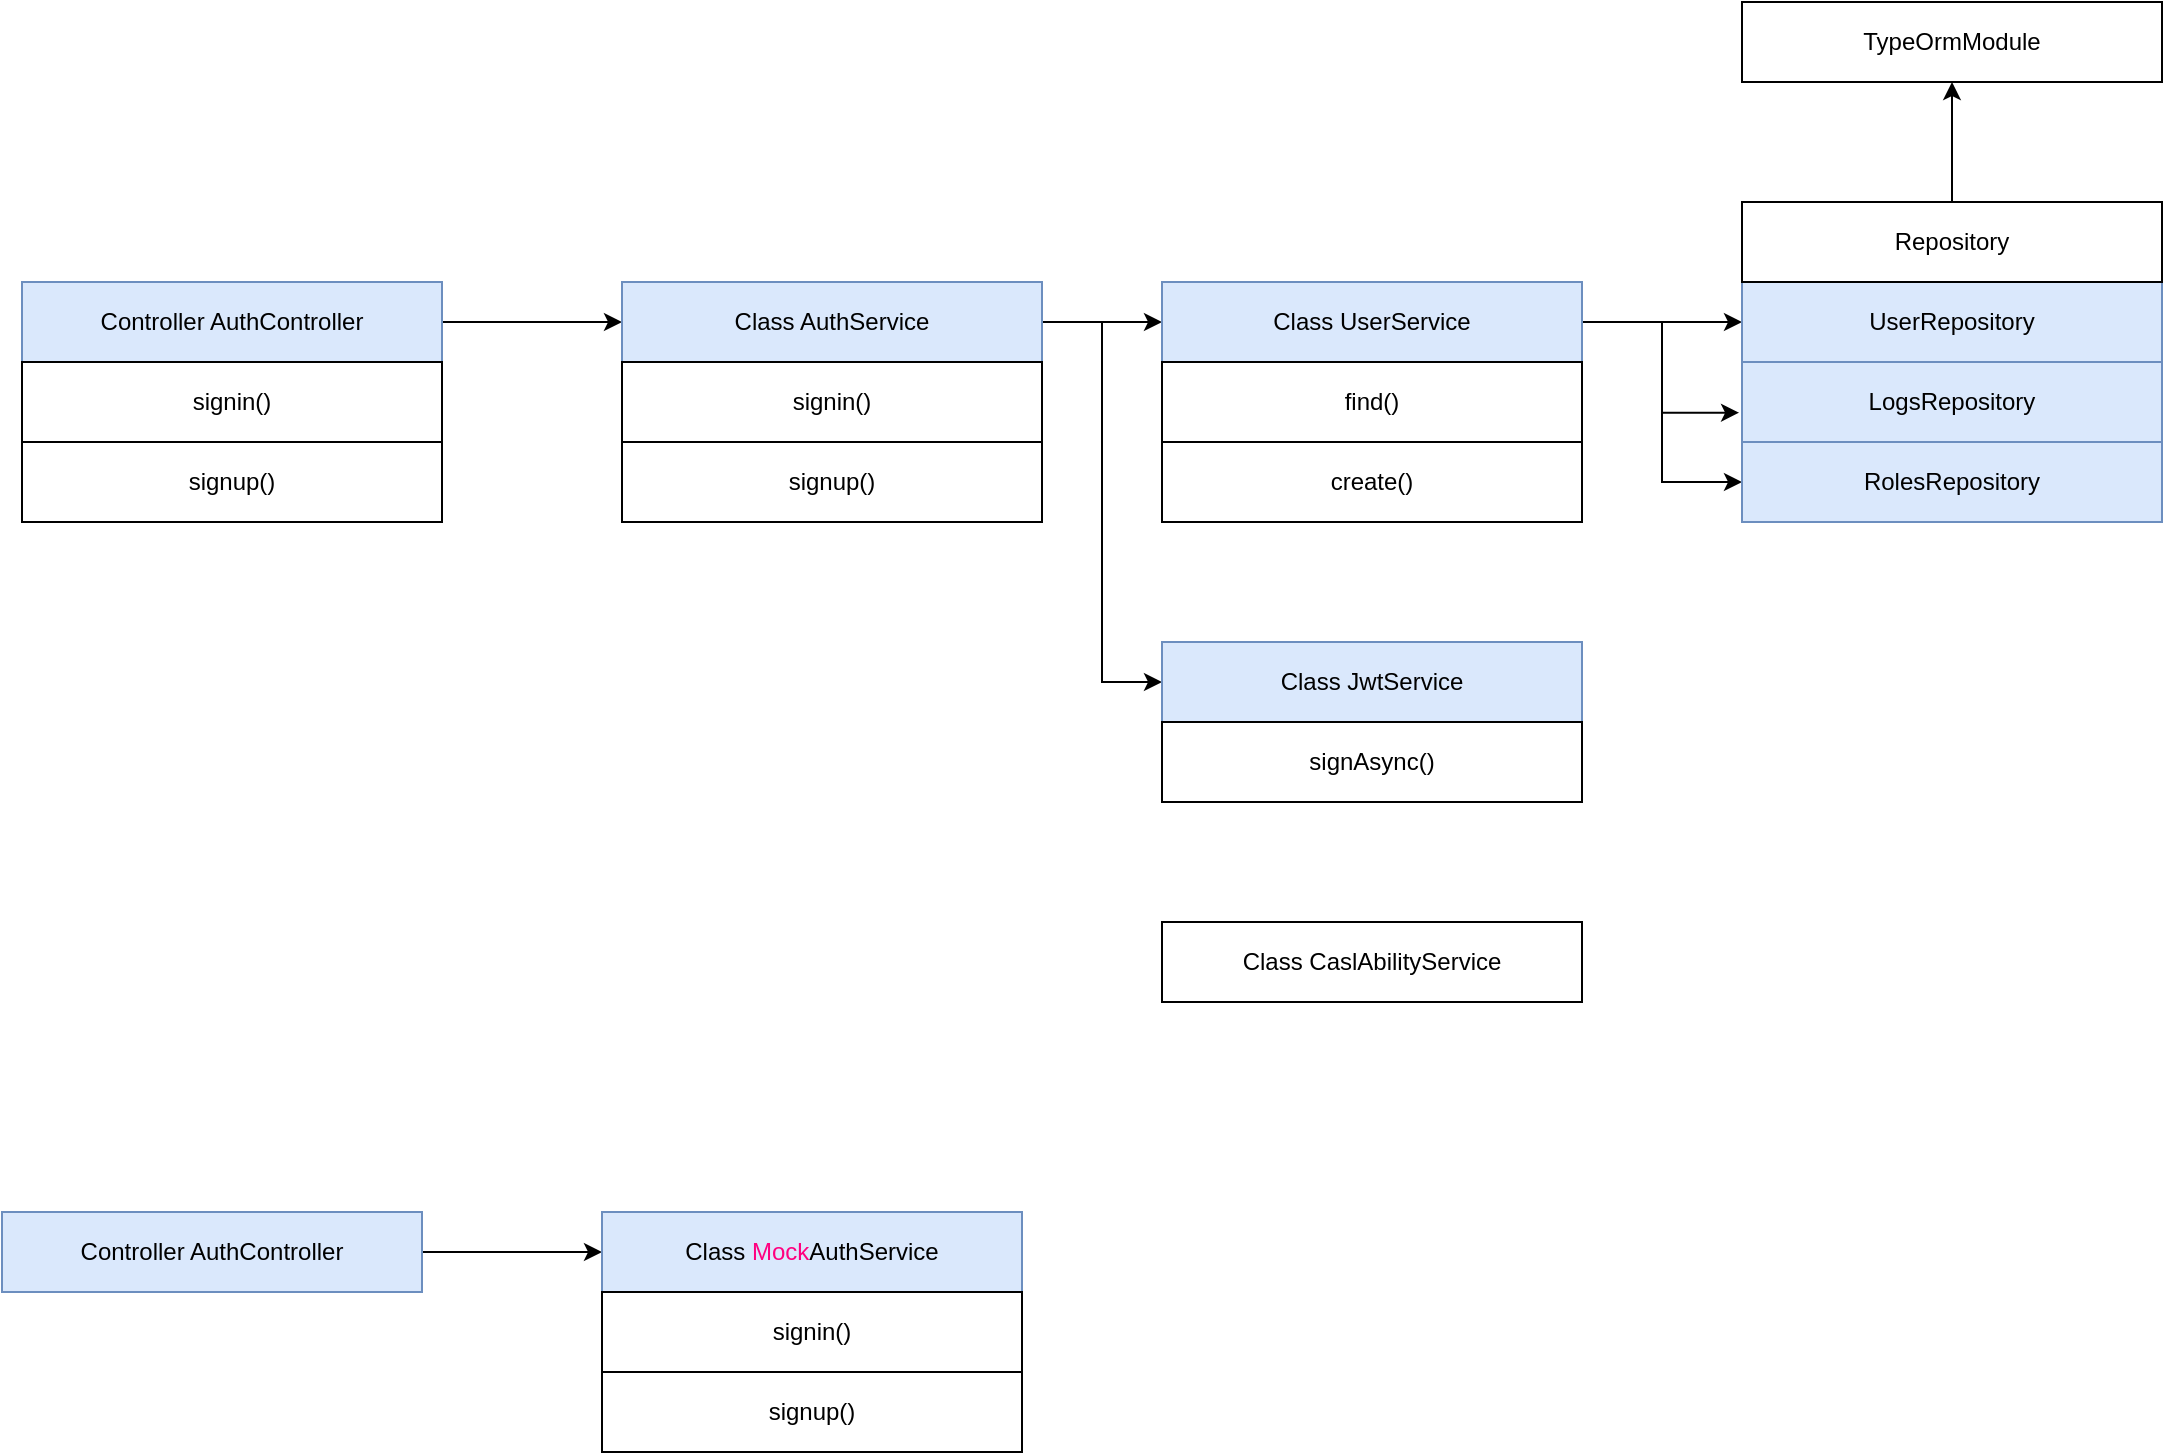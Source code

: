 <mxfile version="21.7.0" type="device">
  <diagram name="第 1 页" id="c07lNYQhK9CVCoTClgft">
    <mxGraphModel dx="1088" dy="1861" grid="1" gridSize="10" guides="1" tooltips="1" connect="1" arrows="1" fold="1" page="1" pageScale="1" pageWidth="827" pageHeight="1169" math="0" shadow="0">
      <root>
        <mxCell id="0" />
        <mxCell id="1" parent="0" />
        <mxCell id="8h7iC2Ebg5H2qJNhDg57-7" value="" style="edgeStyle=orthogonalEdgeStyle;rounded=0;orthogonalLoop=1;jettySize=auto;html=1;entryX=0;entryY=0.5;entryDx=0;entryDy=0;" edge="1" parent="1" source="8h7iC2Ebg5H2qJNhDg57-1" target="8h7iC2Ebg5H2qJNhDg57-4">
          <mxGeometry relative="1" as="geometry" />
        </mxCell>
        <mxCell id="8h7iC2Ebg5H2qJNhDg57-1" value="Controller AuthController" style="rounded=0;whiteSpace=wrap;html=1;fillColor=#dae8fc;strokeColor=#6c8ebf;" vertex="1" parent="1">
          <mxGeometry x="70" y="60" width="210" height="40" as="geometry" />
        </mxCell>
        <mxCell id="8h7iC2Ebg5H2qJNhDg57-2" value="signin()" style="rounded=0;whiteSpace=wrap;html=1;" vertex="1" parent="1">
          <mxGeometry x="70" y="100" width="210" height="40" as="geometry" />
        </mxCell>
        <mxCell id="8h7iC2Ebg5H2qJNhDg57-3" value="signup()" style="rounded=0;whiteSpace=wrap;html=1;" vertex="1" parent="1">
          <mxGeometry x="70" y="140" width="210" height="40" as="geometry" />
        </mxCell>
        <mxCell id="8h7iC2Ebg5H2qJNhDg57-17" value="" style="edgeStyle=orthogonalEdgeStyle;rounded=0;orthogonalLoop=1;jettySize=auto;html=1;entryX=0;entryY=0.5;entryDx=0;entryDy=0;" edge="1" parent="1" source="8h7iC2Ebg5H2qJNhDg57-4" target="8h7iC2Ebg5H2qJNhDg57-11">
          <mxGeometry relative="1" as="geometry" />
        </mxCell>
        <mxCell id="8h7iC2Ebg5H2qJNhDg57-19" style="edgeStyle=orthogonalEdgeStyle;rounded=0;orthogonalLoop=1;jettySize=auto;html=1;entryX=0;entryY=0.5;entryDx=0;entryDy=0;" edge="1" parent="1" source="8h7iC2Ebg5H2qJNhDg57-4" target="8h7iC2Ebg5H2qJNhDg57-8">
          <mxGeometry relative="1" as="geometry" />
        </mxCell>
        <mxCell id="8h7iC2Ebg5H2qJNhDg57-4" value="Class AuthService" style="rounded=0;whiteSpace=wrap;html=1;fillColor=#dae8fc;strokeColor=#6c8ebf;" vertex="1" parent="1">
          <mxGeometry x="370" y="60" width="210" height="40" as="geometry" />
        </mxCell>
        <mxCell id="8h7iC2Ebg5H2qJNhDg57-5" value="signin()" style="rounded=0;whiteSpace=wrap;html=1;" vertex="1" parent="1">
          <mxGeometry x="370" y="100" width="210" height="40" as="geometry" />
        </mxCell>
        <mxCell id="8h7iC2Ebg5H2qJNhDg57-6" value="signup()" style="rounded=0;whiteSpace=wrap;html=1;" vertex="1" parent="1">
          <mxGeometry x="370" y="140" width="210" height="40" as="geometry" />
        </mxCell>
        <mxCell id="8h7iC2Ebg5H2qJNhDg57-27" value="" style="edgeStyle=orthogonalEdgeStyle;rounded=0;orthogonalLoop=1;jettySize=auto;html=1;entryX=0;entryY=0.5;entryDx=0;entryDy=0;" edge="1" parent="1" source="8h7iC2Ebg5H2qJNhDg57-8" target="8h7iC2Ebg5H2qJNhDg57-14">
          <mxGeometry relative="1" as="geometry" />
        </mxCell>
        <mxCell id="8h7iC2Ebg5H2qJNhDg57-28" style="edgeStyle=orthogonalEdgeStyle;rounded=0;orthogonalLoop=1;jettySize=auto;html=1;entryX=-0.007;entryY=0.634;entryDx=0;entryDy=0;entryPerimeter=0;" edge="1" parent="1" source="8h7iC2Ebg5H2qJNhDg57-8" target="8h7iC2Ebg5H2qJNhDg57-15">
          <mxGeometry relative="1" as="geometry" />
        </mxCell>
        <mxCell id="8h7iC2Ebg5H2qJNhDg57-29" style="edgeStyle=orthogonalEdgeStyle;rounded=0;orthogonalLoop=1;jettySize=auto;html=1;entryX=0;entryY=0.5;entryDx=0;entryDy=0;" edge="1" parent="1" source="8h7iC2Ebg5H2qJNhDg57-8" target="8h7iC2Ebg5H2qJNhDg57-24">
          <mxGeometry relative="1" as="geometry" />
        </mxCell>
        <mxCell id="8h7iC2Ebg5H2qJNhDg57-8" value="Class UserService" style="rounded=0;whiteSpace=wrap;html=1;fillColor=#dae8fc;strokeColor=#6c8ebf;" vertex="1" parent="1">
          <mxGeometry x="640" y="60" width="210" height="40" as="geometry" />
        </mxCell>
        <mxCell id="8h7iC2Ebg5H2qJNhDg57-9" value="find()" style="rounded=0;whiteSpace=wrap;html=1;" vertex="1" parent="1">
          <mxGeometry x="640" y="100" width="210" height="40" as="geometry" />
        </mxCell>
        <mxCell id="8h7iC2Ebg5H2qJNhDg57-10" value="create()" style="rounded=0;whiteSpace=wrap;html=1;" vertex="1" parent="1">
          <mxGeometry x="640" y="140" width="210" height="40" as="geometry" />
        </mxCell>
        <mxCell id="8h7iC2Ebg5H2qJNhDg57-11" value="Class JwtService" style="rounded=0;whiteSpace=wrap;html=1;fillColor=#dae8fc;strokeColor=#6c8ebf;" vertex="1" parent="1">
          <mxGeometry x="640" y="240" width="210" height="40" as="geometry" />
        </mxCell>
        <mxCell id="8h7iC2Ebg5H2qJNhDg57-12" value="signAsync()" style="rounded=0;whiteSpace=wrap;html=1;" vertex="1" parent="1">
          <mxGeometry x="640" y="280" width="210" height="40" as="geometry" />
        </mxCell>
        <mxCell id="8h7iC2Ebg5H2qJNhDg57-14" value="UserRepository" style="rounded=0;whiteSpace=wrap;html=1;fillColor=#dae8fc;strokeColor=#6c8ebf;" vertex="1" parent="1">
          <mxGeometry x="930" y="60" width="210" height="40" as="geometry" />
        </mxCell>
        <mxCell id="8h7iC2Ebg5H2qJNhDg57-15" value="LogsRepository" style="rounded=0;whiteSpace=wrap;html=1;fillColor=#dae8fc;strokeColor=#6c8ebf;" vertex="1" parent="1">
          <mxGeometry x="930" y="100" width="210" height="40" as="geometry" />
        </mxCell>
        <mxCell id="8h7iC2Ebg5H2qJNhDg57-26" value="" style="edgeStyle=orthogonalEdgeStyle;rounded=0;orthogonalLoop=1;jettySize=auto;html=1;" edge="1" parent="1" source="8h7iC2Ebg5H2qJNhDg57-16" target="8h7iC2Ebg5H2qJNhDg57-25">
          <mxGeometry relative="1" as="geometry" />
        </mxCell>
        <mxCell id="8h7iC2Ebg5H2qJNhDg57-16" value="Repository" style="rounded=0;whiteSpace=wrap;html=1;" vertex="1" parent="1">
          <mxGeometry x="930" y="20" width="210" height="40" as="geometry" />
        </mxCell>
        <mxCell id="8h7iC2Ebg5H2qJNhDg57-23" value="Class CaslAbilityService" style="rounded=0;whiteSpace=wrap;html=1;" vertex="1" parent="1">
          <mxGeometry x="640" y="380" width="210" height="40" as="geometry" />
        </mxCell>
        <mxCell id="8h7iC2Ebg5H2qJNhDg57-24" value="RolesRepository" style="rounded=0;whiteSpace=wrap;html=1;fillColor=#dae8fc;strokeColor=#6c8ebf;" vertex="1" parent="1">
          <mxGeometry x="930" y="140" width="210" height="40" as="geometry" />
        </mxCell>
        <mxCell id="8h7iC2Ebg5H2qJNhDg57-25" value="TypeOrmModule" style="rounded=0;whiteSpace=wrap;html=1;" vertex="1" parent="1">
          <mxGeometry x="930" y="-80" width="210" height="40" as="geometry" />
        </mxCell>
        <mxCell id="8h7iC2Ebg5H2qJNhDg57-30" value="" style="edgeStyle=orthogonalEdgeStyle;rounded=0;orthogonalLoop=1;jettySize=auto;html=1;entryX=0;entryY=0.5;entryDx=0;entryDy=0;" edge="1" parent="1" source="8h7iC2Ebg5H2qJNhDg57-31" target="8h7iC2Ebg5H2qJNhDg57-34">
          <mxGeometry relative="1" as="geometry" />
        </mxCell>
        <mxCell id="8h7iC2Ebg5H2qJNhDg57-31" value="Controller AuthController" style="rounded=0;whiteSpace=wrap;html=1;fillColor=#dae8fc;strokeColor=#6c8ebf;" vertex="1" parent="1">
          <mxGeometry x="60" y="525" width="210" height="40" as="geometry" />
        </mxCell>
        <mxCell id="8h7iC2Ebg5H2qJNhDg57-34" value="Class &lt;font color=&quot;#ff0080&quot;&gt;Mock&lt;/font&gt;AuthService" style="rounded=0;whiteSpace=wrap;html=1;fillColor=#dae8fc;strokeColor=#6c8ebf;" vertex="1" parent="1">
          <mxGeometry x="360" y="525" width="210" height="40" as="geometry" />
        </mxCell>
        <mxCell id="8h7iC2Ebg5H2qJNhDg57-35" value="signin()" style="rounded=0;whiteSpace=wrap;html=1;" vertex="1" parent="1">
          <mxGeometry x="360" y="565" width="210" height="40" as="geometry" />
        </mxCell>
        <mxCell id="8h7iC2Ebg5H2qJNhDg57-36" value="signup()" style="rounded=0;whiteSpace=wrap;html=1;" vertex="1" parent="1">
          <mxGeometry x="360" y="605" width="210" height="40" as="geometry" />
        </mxCell>
      </root>
    </mxGraphModel>
  </diagram>
</mxfile>
